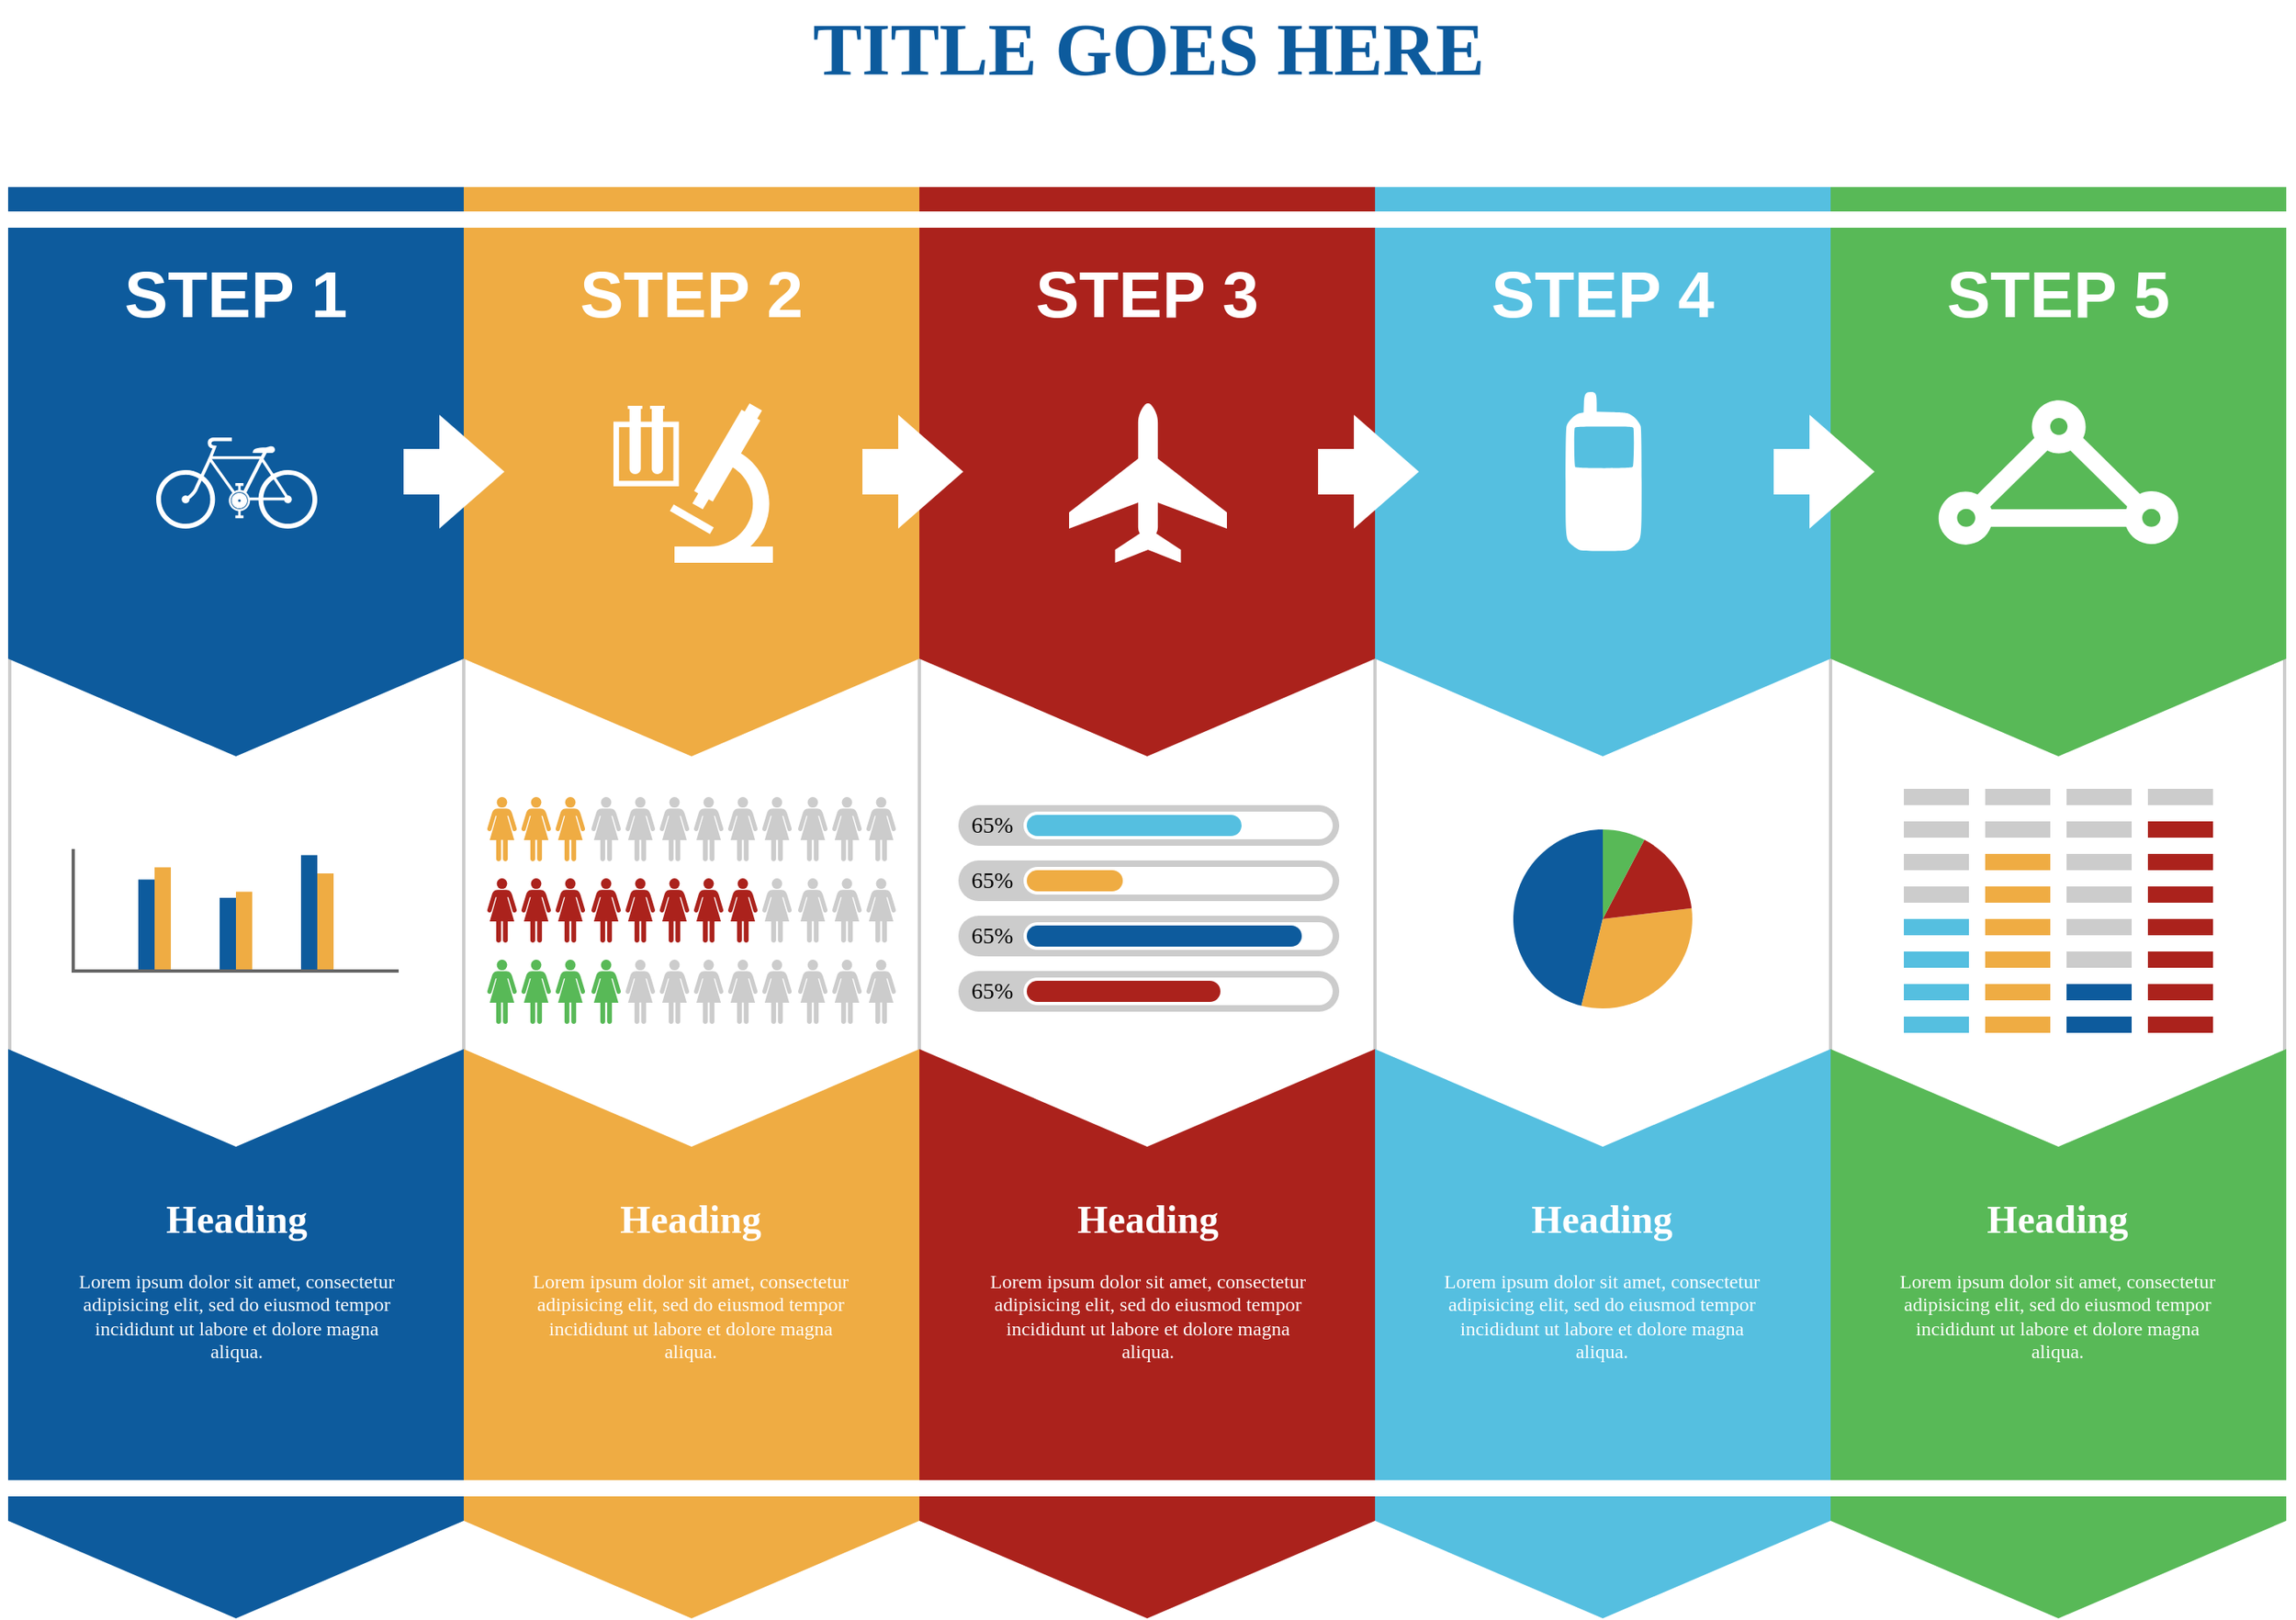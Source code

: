 <mxfile version="22.0.8" type="github">
  <diagram id="1b6ddaa2-a5fa-0841-a249-ffc654eaa1b7" name="Page-1">
    <mxGraphModel dx="899" dy="536" grid="1" gridSize="10" guides="1" tooltips="1" connect="1" arrows="1" fold="1" page="1" pageScale="1.5" pageWidth="826" pageHeight="1169" background="#ffffff" math="0" shadow="0">
      <root>
        <mxCell id="0" style=";html=1;" />
        <mxCell id="1" style=";html=1;" parent="0" />
        <mxCell id="5d17adbdfd248a57-147" value="" style="line;strokeWidth=2;direction=south;html=1;rounded=0;shadow=0;dashed=0;fillColor=none;fontFamily=Lucida Console;fontSize=14;align=left;strokeColor=#CCCCCC;" parent="1" vertex="1">
          <mxGeometry x="1579" y="470" width="10" height="250" as="geometry" />
        </mxCell>
        <mxCell id="5d17adbdfd248a57-146" value="" style="line;strokeWidth=2;direction=south;html=1;rounded=0;shadow=0;dashed=0;fillColor=none;fontFamily=Lucida Console;fontSize=14;align=left;strokeColor=#CCCCCC;" parent="1" vertex="1">
          <mxGeometry x="1300" y="470" width="10" height="250" as="geometry" />
        </mxCell>
        <mxCell id="5d17adbdfd248a57-145" value="" style="line;strokeWidth=2;direction=south;html=1;rounded=0;shadow=0;dashed=0;fillColor=none;fontFamily=Lucida Console;fontSize=14;align=left;strokeColor=#CCCCCC;" parent="1" vertex="1">
          <mxGeometry x="1020" y="470" width="10" height="250" as="geometry" />
        </mxCell>
        <mxCell id="5d17adbdfd248a57-144" value="" style="line;strokeWidth=2;direction=south;html=1;rounded=0;shadow=0;dashed=0;fillColor=none;fontFamily=Lucida Console;fontSize=14;align=left;strokeColor=#CCCCCC;" parent="1" vertex="1">
          <mxGeometry x="740" y="469" width="10" height="250" as="geometry" />
        </mxCell>
        <mxCell id="5d17adbdfd248a57-143" value="" style="line;strokeWidth=2;direction=south;html=1;rounded=0;shadow=0;dashed=0;fillColor=none;fontFamily=Lucida Console;fontSize=14;align=left;strokeColor=#CCCCCC;" parent="1" vertex="1">
          <mxGeometry x="460" y="470" width="10" height="250" as="geometry" />
        </mxCell>
        <mxCell id="5d17adbdfd248a57-142" value="" style="line;strokeWidth=2;direction=south;html=1;rounded=0;shadow=0;dashed=0;fillColor=none;fontFamily=Lucida Console;fontSize=14;align=left;strokeColor=#CCCCCC;" parent="1" vertex="1">
          <mxGeometry x="181" y="470" width="10" height="250" as="geometry" />
        </mxCell>
        <mxCell id="5d17adbdfd248a57-5" value="" style="html=1;shadow=0;dashed=0;align=center;verticalAlign=middle;shape=mxgraph.arrows2.arrow;dy=0;dx=60;notch=0;rounded=1;strokeWidth=1;fillColor=#EFAC43;fontSize=30;rotation=90;strokeColor=none;" parent="1" vertex="1">
          <mxGeometry x="430" y="220" width="350" height="280" as="geometry" />
        </mxCell>
        <mxCell id="5d17adbdfd248a57-6" value="" style="html=1;shadow=0;dashed=0;align=center;verticalAlign=middle;shape=mxgraph.arrows2.arrow;dy=0;dx=60;notch=0;rounded=1;strokeWidth=1;fillColor=#0D5B9D;fontSize=30;rotation=90;strokeColor=none;" parent="1" vertex="1">
          <mxGeometry x="150" y="220" width="350" height="280" as="geometry" />
        </mxCell>
        <mxCell id="5d17adbdfd248a57-7" value="" style="html=1;shadow=0;dashed=0;align=center;verticalAlign=middle;shape=mxgraph.arrows2.arrow;dy=0;dx=60;notch=0;rounded=1;strokeWidth=1;fillColor=#AB221C;fontSize=30;rotation=90;strokeColor=none;" parent="1" vertex="1">
          <mxGeometry x="710" y="220" width="350" height="280" as="geometry" />
        </mxCell>
        <mxCell id="5d17adbdfd248a57-8" value="" style="html=1;shadow=0;dashed=0;align=center;verticalAlign=middle;shape=mxgraph.arrows2.arrow;dy=0;dx=60;notch=0;rounded=1;strokeWidth=1;fillColor=#55BFE0;fontSize=30;rotation=90;strokeColor=none;" parent="1" vertex="1">
          <mxGeometry x="990" y="220" width="350" height="280" as="geometry" />
        </mxCell>
        <mxCell id="5d17adbdfd248a57-9" value="" style="html=1;shadow=0;dashed=0;align=center;verticalAlign=middle;shape=mxgraph.arrows2.arrow;dy=0;dx=60;notch=0;rounded=1;strokeWidth=1;fillColor=#58B957;fontSize=30;rotation=90;strokeColor=none;" parent="1" vertex="1">
          <mxGeometry x="1270" y="220" width="350" height="280" as="geometry" />
        </mxCell>
        <mxCell id="5d17adbdfd248a57-15" value="" style="html=1;shadow=0;dashed=0;align=center;verticalAlign=middle;shape=mxgraph.arrows2.arrow;dy=0;dx=60;notch=60;rounded=1;strokeWidth=1;fillColor=#0D5B9D;fontSize=30;rotation=90;strokeColor=none;" parent="1" vertex="1">
          <mxGeometry x="150" y="750" width="350" height="280" as="geometry" />
        </mxCell>
        <mxCell id="5d17adbdfd248a57-16" value="" style="html=1;shadow=0;dashed=0;align=center;verticalAlign=middle;shape=mxgraph.arrows2.arrow;dy=0;dx=60;notch=60;rounded=1;strokeWidth=1;fillColor=#EFAC43;fontSize=30;rotation=90;strokeColor=none;" parent="1" vertex="1">
          <mxGeometry x="430" y="750" width="350" height="280" as="geometry" />
        </mxCell>
        <mxCell id="5d17adbdfd248a57-17" value="" style="html=1;shadow=0;dashed=0;align=center;verticalAlign=middle;shape=mxgraph.arrows2.arrow;dy=0;dx=60;notch=60;rounded=1;strokeWidth=1;fillColor=#AB221C;fontSize=30;rotation=90;strokeColor=none;" parent="1" vertex="1">
          <mxGeometry x="710" y="750" width="350" height="280" as="geometry" />
        </mxCell>
        <mxCell id="5d17adbdfd248a57-18" value="" style="html=1;shadow=0;dashed=0;align=center;verticalAlign=middle;shape=mxgraph.arrows2.arrow;dy=0;dx=60;notch=60;rounded=1;strokeWidth=1;fillColor=#55BFE0;fontSize=30;rotation=90;strokeColor=none;" parent="1" vertex="1">
          <mxGeometry x="990" y="750" width="350" height="280" as="geometry" />
        </mxCell>
        <mxCell id="5d17adbdfd248a57-19" value="" style="html=1;shadow=0;dashed=0;align=center;verticalAlign=middle;shape=mxgraph.arrows2.arrow;dy=0;dx=60;notch=60;rounded=1;strokeWidth=1;fillColor=#58B957;fontSize=30;rotation=90;strokeColor=none;" parent="1" vertex="1">
          <mxGeometry x="1270" y="750" width="350" height="280" as="geometry" />
        </mxCell>
        <mxCell id="5d17adbdfd248a57-20" value="TITLE GOES HERE" style="text;html=1;strokeColor=none;fillColor=none;align=center;verticalAlign=middle;whiteSpace=wrap;rounded=0;shadow=0;dashed=0;fontSize=45;fontFamily=Tahoma;fontColor=#0D5B9D;fontStyle=1;strokeWidth=9;" parent="1" vertex="1">
          <mxGeometry x="186" y="70" width="1400" height="60" as="geometry" />
        </mxCell>
        <mxCell id="5d17adbdfd248a57-21" value="" style="verticalLabelPosition=bottom;shadow=0;dashed=0;align=center;html=1;verticalAlign=top;strokeWidth=1;shape=mxgraph.mockup.graphics.columnChart;fillColor=none;strokeColor=none;strokeColor2=none;strokeColor3=#666666;fillColor2=#0D5B9D;fillColor3=#EFAC43;rounded=0;fontFamily=Lucida Console;fontSize=30;" parent="1" vertex="1">
          <mxGeometry x="225" y="592" width="200" height="75" as="geometry" />
        </mxCell>
        <mxCell id="5d17adbdfd248a57-22" value="" style="verticalLabelPosition=bottom;shadow=0;dashed=0;align=center;html=1;verticalAlign=top;strokeWidth=1;shape=mxgraph.mockup.graphics.pieChart;strokeColor=none;parts=30,20,10,5;partColors=#0D5B9D,#EFAC43,#AB221C,#58B957,#AB221C;strokeWidth=2;rounded=0;fontFamily=Lucida Console;fontSize=30;" parent="1" vertex="1">
          <mxGeometry x="1110" y="580" width="110" height="110" as="geometry" />
        </mxCell>
        <mxCell id="5d17adbdfd248a57-23" value="" style="shape=mxgraph.signs.people.woman_1;html=1;fillColor=#EFAC43;strokeColor=none;verticalLabelPosition=bottom;verticalAlign=top;align=center;rounded=0;shadow=0;dashed=0;fontFamily=Lucida Console;fontSize=30;" parent="1" vertex="1">
          <mxGeometry x="479" y="560" width="19" height="40" as="geometry" />
        </mxCell>
        <mxCell id="5d17adbdfd248a57-25" value="" style="shape=mxgraph.signs.people.woman_1;html=1;fillColor=#EFAC43;strokeColor=none;verticalLabelPosition=bottom;verticalAlign=top;align=center;rounded=0;shadow=0;dashed=0;fontFamily=Lucida Console;fontSize=30;" parent="1" vertex="1">
          <mxGeometry x="500" y="560" width="19" height="40" as="geometry" />
        </mxCell>
        <mxCell id="5d17adbdfd248a57-26" value="" style="shape=mxgraph.signs.people.woman_1;html=1;fillColor=#EFAC43;strokeColor=none;verticalLabelPosition=bottom;verticalAlign=top;align=center;rounded=0;shadow=0;dashed=0;fontFamily=Lucida Console;fontSize=30;" parent="1" vertex="1">
          <mxGeometry x="521" y="560" width="19" height="40" as="geometry" />
        </mxCell>
        <mxCell id="5d17adbdfd248a57-27" value="" style="shape=mxgraph.signs.people.woman_1;html=1;fillColor=#CCCCCC;strokeColor=none;verticalLabelPosition=bottom;verticalAlign=top;align=center;rounded=0;shadow=0;dashed=0;fontFamily=Lucida Console;fontSize=30;" parent="1" vertex="1">
          <mxGeometry x="543" y="560" width="19" height="40" as="geometry" />
        </mxCell>
        <mxCell id="5d17adbdfd248a57-28" value="" style="shape=mxgraph.signs.people.woman_1;html=1;fillColor=#CCCCCC;strokeColor=none;verticalLabelPosition=bottom;verticalAlign=top;align=center;rounded=0;shadow=0;dashed=0;fontFamily=Lucida Console;fontSize=30;" parent="1" vertex="1">
          <mxGeometry x="564" y="560" width="19" height="40" as="geometry" />
        </mxCell>
        <mxCell id="5d17adbdfd248a57-29" value="" style="shape=mxgraph.signs.people.woman_1;html=1;fillColor=#CCCCCC;strokeColor=none;verticalLabelPosition=bottom;verticalAlign=top;align=center;rounded=0;shadow=0;dashed=0;fontFamily=Lucida Console;fontSize=30;" parent="1" vertex="1">
          <mxGeometry x="585" y="560" width="19" height="40" as="geometry" />
        </mxCell>
        <mxCell id="5d17adbdfd248a57-30" value="" style="shape=mxgraph.signs.people.woman_1;html=1;fillColor=#CCCCCC;strokeColor=none;verticalLabelPosition=bottom;verticalAlign=top;align=center;rounded=0;shadow=0;dashed=0;fontFamily=Lucida Console;fontSize=30;" parent="1" vertex="1">
          <mxGeometry x="606" y="560" width="19" height="40" as="geometry" />
        </mxCell>
        <mxCell id="5d17adbdfd248a57-31" value="" style="shape=mxgraph.signs.people.woman_1;html=1;fillColor=#CCCCCC;strokeColor=none;verticalLabelPosition=bottom;verticalAlign=top;align=center;rounded=0;shadow=0;dashed=0;fontFamily=Lucida Console;fontSize=30;" parent="1" vertex="1">
          <mxGeometry x="627" y="560" width="19" height="40" as="geometry" />
        </mxCell>
        <mxCell id="5d17adbdfd248a57-32" value="" style="shape=mxgraph.signs.people.woman_1;html=1;fillColor=#CCCCCC;strokeColor=none;verticalLabelPosition=bottom;verticalAlign=top;align=center;rounded=0;shadow=0;dashed=0;fontFamily=Lucida Console;fontSize=30;" parent="1" vertex="1">
          <mxGeometry x="648" y="560" width="19" height="40" as="geometry" />
        </mxCell>
        <mxCell id="5d17adbdfd248a57-33" value="" style="shape=mxgraph.signs.people.woman_1;html=1;fillColor=#CCCCCC;strokeColor=none;verticalLabelPosition=bottom;verticalAlign=top;align=center;rounded=0;shadow=0;dashed=0;fontFamily=Lucida Console;fontSize=30;" parent="1" vertex="1">
          <mxGeometry x="670" y="560" width="19" height="40" as="geometry" />
        </mxCell>
        <mxCell id="5d17adbdfd248a57-34" value="" style="shape=mxgraph.signs.people.woman_1;html=1;fillColor=#CCCCCC;strokeColor=none;verticalLabelPosition=bottom;verticalAlign=top;align=center;rounded=0;shadow=0;dashed=0;fontFamily=Lucida Console;fontSize=30;" parent="1" vertex="1">
          <mxGeometry x="691" y="560" width="19" height="40" as="geometry" />
        </mxCell>
        <mxCell id="5d17adbdfd248a57-35" value="" style="shape=mxgraph.signs.people.woman_1;html=1;fillColor=#CCCCCC;strokeColor=none;verticalLabelPosition=bottom;verticalAlign=top;align=center;rounded=0;shadow=0;dashed=0;fontFamily=Lucida Console;fontSize=30;" parent="1" vertex="1">
          <mxGeometry x="712" y="560" width="19" height="40" as="geometry" />
        </mxCell>
        <mxCell id="5d17adbdfd248a57-36" value="" style="shape=mxgraph.signs.people.woman_1;html=1;fillColor=#AB221C;strokeColor=none;verticalLabelPosition=bottom;verticalAlign=top;align=center;rounded=0;shadow=0;dashed=0;fontFamily=Lucida Console;fontSize=30;" parent="1" vertex="1">
          <mxGeometry x="479" y="610" width="19" height="40" as="geometry" />
        </mxCell>
        <mxCell id="5d17adbdfd248a57-37" value="" style="shape=mxgraph.signs.people.woman_1;html=1;fillColor=#AB221C;strokeColor=none;verticalLabelPosition=bottom;verticalAlign=top;align=center;rounded=0;shadow=0;dashed=0;fontFamily=Lucida Console;fontSize=30;" parent="1" vertex="1">
          <mxGeometry x="500" y="610" width="19" height="40" as="geometry" />
        </mxCell>
        <mxCell id="5d17adbdfd248a57-38" value="" style="shape=mxgraph.signs.people.woman_1;html=1;fillColor=#AB221C;strokeColor=none;verticalLabelPosition=bottom;verticalAlign=top;align=center;rounded=0;shadow=0;dashed=0;fontFamily=Lucida Console;fontSize=30;" parent="1" vertex="1">
          <mxGeometry x="521" y="610" width="19" height="40" as="geometry" />
        </mxCell>
        <mxCell id="5d17adbdfd248a57-39" value="" style="shape=mxgraph.signs.people.woman_1;html=1;fillColor=#AB221C;strokeColor=none;verticalLabelPosition=bottom;verticalAlign=top;align=center;rounded=0;shadow=0;dashed=0;fontFamily=Lucida Console;fontSize=30;" parent="1" vertex="1">
          <mxGeometry x="543" y="610" width="19" height="40" as="geometry" />
        </mxCell>
        <mxCell id="5d17adbdfd248a57-40" value="" style="shape=mxgraph.signs.people.woman_1;html=1;fillColor=#AB221C;strokeColor=none;verticalLabelPosition=bottom;verticalAlign=top;align=center;rounded=0;shadow=0;dashed=0;fontFamily=Lucida Console;fontSize=30;" parent="1" vertex="1">
          <mxGeometry x="564" y="610" width="19" height="40" as="geometry" />
        </mxCell>
        <mxCell id="5d17adbdfd248a57-41" value="" style="shape=mxgraph.signs.people.woman_1;html=1;fillColor=#AB221C;strokeColor=none;verticalLabelPosition=bottom;verticalAlign=top;align=center;rounded=0;shadow=0;dashed=0;fontFamily=Lucida Console;fontSize=30;" parent="1" vertex="1">
          <mxGeometry x="585" y="610" width="19" height="40" as="geometry" />
        </mxCell>
        <mxCell id="5d17adbdfd248a57-42" value="" style="shape=mxgraph.signs.people.woman_1;html=1;fillColor=#AB221C;strokeColor=none;verticalLabelPosition=bottom;verticalAlign=top;align=center;rounded=0;shadow=0;dashed=0;fontFamily=Lucida Console;fontSize=30;" parent="1" vertex="1">
          <mxGeometry x="606" y="610" width="19" height="40" as="geometry" />
        </mxCell>
        <mxCell id="5d17adbdfd248a57-43" value="" style="shape=mxgraph.signs.people.woman_1;html=1;fillColor=#AB221C;strokeColor=none;verticalLabelPosition=bottom;verticalAlign=top;align=center;rounded=0;shadow=0;dashed=0;fontFamily=Lucida Console;fontSize=30;" parent="1" vertex="1">
          <mxGeometry x="627" y="610" width="19" height="40" as="geometry" />
        </mxCell>
        <mxCell id="5d17adbdfd248a57-44" value="" style="shape=mxgraph.signs.people.woman_1;html=1;fillColor=#CCCCCC;strokeColor=none;verticalLabelPosition=bottom;verticalAlign=top;align=center;rounded=0;shadow=0;dashed=0;fontFamily=Lucida Console;fontSize=30;" parent="1" vertex="1">
          <mxGeometry x="648" y="610" width="19" height="40" as="geometry" />
        </mxCell>
        <mxCell id="5d17adbdfd248a57-45" value="" style="shape=mxgraph.signs.people.woman_1;html=1;fillColor=#CCCCCC;strokeColor=none;verticalLabelPosition=bottom;verticalAlign=top;align=center;rounded=0;shadow=0;dashed=0;fontFamily=Lucida Console;fontSize=30;" parent="1" vertex="1">
          <mxGeometry x="670" y="610" width="19" height="40" as="geometry" />
        </mxCell>
        <mxCell id="5d17adbdfd248a57-46" value="" style="shape=mxgraph.signs.people.woman_1;html=1;fillColor=#CCCCCC;strokeColor=none;verticalLabelPosition=bottom;verticalAlign=top;align=center;rounded=0;shadow=0;dashed=0;fontFamily=Lucida Console;fontSize=30;" parent="1" vertex="1">
          <mxGeometry x="691" y="610" width="19" height="40" as="geometry" />
        </mxCell>
        <mxCell id="5d17adbdfd248a57-47" value="" style="shape=mxgraph.signs.people.woman_1;html=1;fillColor=#CCCCCC;strokeColor=none;verticalLabelPosition=bottom;verticalAlign=top;align=center;rounded=0;shadow=0;dashed=0;fontFamily=Lucida Console;fontSize=30;" parent="1" vertex="1">
          <mxGeometry x="712" y="610" width="19" height="40" as="geometry" />
        </mxCell>
        <mxCell id="5d17adbdfd248a57-48" value="" style="shape=mxgraph.signs.people.woman_1;html=1;fillColor=#58B957;strokeColor=none;verticalLabelPosition=bottom;verticalAlign=top;align=center;rounded=0;shadow=0;dashed=0;fontFamily=Lucida Console;fontSize=30;" parent="1" vertex="1">
          <mxGeometry x="479" y="660" width="19" height="40" as="geometry" />
        </mxCell>
        <mxCell id="5d17adbdfd248a57-49" value="" style="shape=mxgraph.signs.people.woman_1;html=1;fillColor=#58B957;strokeColor=none;verticalLabelPosition=bottom;verticalAlign=top;align=center;rounded=0;shadow=0;dashed=0;fontFamily=Lucida Console;fontSize=30;" parent="1" vertex="1">
          <mxGeometry x="500" y="660" width="19" height="40" as="geometry" />
        </mxCell>
        <mxCell id="5d17adbdfd248a57-50" value="" style="shape=mxgraph.signs.people.woman_1;html=1;fillColor=#58B957;strokeColor=none;verticalLabelPosition=bottom;verticalAlign=top;align=center;rounded=0;shadow=0;dashed=0;fontFamily=Lucida Console;fontSize=30;" parent="1" vertex="1">
          <mxGeometry x="521" y="660" width="19" height="40" as="geometry" />
        </mxCell>
        <mxCell id="5d17adbdfd248a57-51" value="" style="shape=mxgraph.signs.people.woman_1;html=1;fillColor=#58B957;strokeColor=none;verticalLabelPosition=bottom;verticalAlign=top;align=center;rounded=0;shadow=0;dashed=0;fontFamily=Lucida Console;fontSize=30;" parent="1" vertex="1">
          <mxGeometry x="543" y="660" width="19" height="40" as="geometry" />
        </mxCell>
        <mxCell id="5d17adbdfd248a57-52" value="" style="shape=mxgraph.signs.people.woman_1;html=1;fillColor=#CCCCCC;strokeColor=none;verticalLabelPosition=bottom;verticalAlign=top;align=center;rounded=0;shadow=0;dashed=0;fontFamily=Lucida Console;fontSize=30;" parent="1" vertex="1">
          <mxGeometry x="564" y="660" width="19" height="40" as="geometry" />
        </mxCell>
        <mxCell id="5d17adbdfd248a57-53" value="" style="shape=mxgraph.signs.people.woman_1;html=1;fillColor=#CCCCCC;strokeColor=none;verticalLabelPosition=bottom;verticalAlign=top;align=center;rounded=0;shadow=0;dashed=0;fontFamily=Lucida Console;fontSize=30;" parent="1" vertex="1">
          <mxGeometry x="585" y="660" width="19" height="40" as="geometry" />
        </mxCell>
        <mxCell id="5d17adbdfd248a57-54" value="" style="shape=mxgraph.signs.people.woman_1;html=1;fillColor=#CCCCCC;strokeColor=none;verticalLabelPosition=bottom;verticalAlign=top;align=center;rounded=0;shadow=0;dashed=0;fontFamily=Lucida Console;fontSize=30;" parent="1" vertex="1">
          <mxGeometry x="606" y="660" width="19" height="40" as="geometry" />
        </mxCell>
        <mxCell id="5d17adbdfd248a57-55" value="" style="shape=mxgraph.signs.people.woman_1;html=1;fillColor=#CCCCCC;strokeColor=none;verticalLabelPosition=bottom;verticalAlign=top;align=center;rounded=0;shadow=0;dashed=0;fontFamily=Lucida Console;fontSize=30;" parent="1" vertex="1">
          <mxGeometry x="627" y="660" width="19" height="40" as="geometry" />
        </mxCell>
        <mxCell id="5d17adbdfd248a57-56" value="" style="shape=mxgraph.signs.people.woman_1;html=1;fillColor=#CCCCCC;strokeColor=none;verticalLabelPosition=bottom;verticalAlign=top;align=center;rounded=0;shadow=0;dashed=0;fontFamily=Lucida Console;fontSize=30;" parent="1" vertex="1">
          <mxGeometry x="648" y="660" width="19" height="40" as="geometry" />
        </mxCell>
        <mxCell id="5d17adbdfd248a57-57" value="" style="shape=mxgraph.signs.people.woman_1;html=1;fillColor=#CCCCCC;strokeColor=none;verticalLabelPosition=bottom;verticalAlign=top;align=center;rounded=0;shadow=0;dashed=0;fontFamily=Lucida Console;fontSize=30;" parent="1" vertex="1">
          <mxGeometry x="670" y="660" width="19" height="40" as="geometry" />
        </mxCell>
        <mxCell id="5d17adbdfd248a57-58" value="" style="shape=mxgraph.signs.people.woman_1;html=1;fillColor=#CCCCCC;strokeColor=none;verticalLabelPosition=bottom;verticalAlign=top;align=center;rounded=0;shadow=0;dashed=0;fontFamily=Lucida Console;fontSize=30;" parent="1" vertex="1">
          <mxGeometry x="691" y="660" width="19" height="40" as="geometry" />
        </mxCell>
        <mxCell id="5d17adbdfd248a57-59" value="" style="shape=mxgraph.signs.people.woman_1;html=1;fillColor=#CCCCCC;strokeColor=none;verticalLabelPosition=bottom;verticalAlign=top;align=center;rounded=0;shadow=0;dashed=0;fontFamily=Lucida Console;fontSize=30;" parent="1" vertex="1">
          <mxGeometry x="712" y="660" width="19" height="40" as="geometry" />
        </mxCell>
        <mxCell id="5d17adbdfd248a57-60" value="" style="shape=mxgraph.signs.transportation.bicycle_2;html=1;fillColor=#FFFFFF;strokeColor=none;verticalLabelPosition=bottom;verticalAlign=top;align=center;rounded=0;shadow=0;dashed=0;fontFamily=Lucida Console;fontSize=30;" parent="1" vertex="1">
          <mxGeometry x="276" y="339" width="99" height="56" as="geometry" />
        </mxCell>
        <mxCell id="5d17adbdfd248a57-61" value="" style="shape=mxgraph.signs.transportation.airplane_3;html=1;fillColor=#FFFFFF;strokeColor=none;verticalLabelPosition=bottom;verticalAlign=top;align=center;rounded=0;shadow=0;dashed=0;fontFamily=Lucida Console;fontSize=30;" parent="1" vertex="1">
          <mxGeometry x="837" y="318" width="97" height="98" as="geometry" />
        </mxCell>
        <mxCell id="5d17adbdfd248a57-62" value="" style="shape=mxgraph.signs.tech.cell_phone;html=1;fillColor=#FFFFFF;strokeColor=none;verticalLabelPosition=bottom;verticalAlign=top;align=center;rounded=0;shadow=0;dashed=0;fontFamily=Lucida Console;fontSize=30;" parent="1" vertex="1">
          <mxGeometry x="1142" y="311" width="47" height="98" as="geometry" />
        </mxCell>
        <mxCell id="5d17adbdfd248a57-63" value="" style="shape=mxgraph.signs.science.laboratory;html=1;fillColor=#FFFFFF;strokeColor=none;verticalLabelPosition=bottom;verticalAlign=top;align=center;rounded=0;shadow=0;dashed=0;fontFamily=Lucida Console;fontSize=30;" parent="1" vertex="1">
          <mxGeometry x="557" y="318" width="98" height="98" as="geometry" />
        </mxCell>
        <mxCell id="5d17adbdfd248a57-84" value="" style="html=1;shadow=0;dashed=0;align=center;verticalAlign=middle;shape=mxgraph.arrows2.arrow;dy=0.6;dx=40;notch=0;rounded=0;strokeWidth=1;fontFamily=Lucida Console;fontSize=30;strokeColor=none;" parent="1" vertex="1">
          <mxGeometry x="428" y="325" width="62" height="70" as="geometry" />
        </mxCell>
        <mxCell id="5d17adbdfd248a57-86" value="" style="html=1;shadow=0;dashed=0;align=center;verticalAlign=middle;shape=mxgraph.arrows2.arrow;dy=0.6;dx=40;notch=0;rounded=0;strokeWidth=1;fontFamily=Lucida Console;fontSize=30;strokeColor=none;" parent="1" vertex="1">
          <mxGeometry x="710" y="325" width="62" height="70" as="geometry" />
        </mxCell>
        <mxCell id="5d17adbdfd248a57-87" value="" style="html=1;shadow=0;dashed=0;align=center;verticalAlign=middle;shape=mxgraph.arrows2.arrow;dy=0.6;dx=40;notch=0;rounded=0;strokeWidth=1;fontFamily=Lucida Console;fontSize=30;strokeColor=none;" parent="1" vertex="1">
          <mxGeometry x="990" y="325" width="62" height="70" as="geometry" />
        </mxCell>
        <mxCell id="5d17adbdfd248a57-88" value="" style="html=1;shadow=0;dashed=0;align=center;verticalAlign=middle;shape=mxgraph.arrows2.arrow;dy=0.6;dx=40;notch=0;rounded=0;strokeWidth=1;fontFamily=Lucida Console;fontSize=30;strokeColor=none;" parent="1" vertex="1">
          <mxGeometry x="1270" y="325" width="62" height="70" as="geometry" />
        </mxCell>
        <mxCell id="5d17adbdfd248a57-89" value="65%" style="whiteSpace=wrap;html=1;rounded=1;shadow=0;dashed=0;strokeWidth=1;fontFamily=Lucida Console;fontSize=14;align=left;spacingLeft=6;arcSize=50;fillColor=#CCCCCC;strokeColor=none;" parent="1" vertex="1">
          <mxGeometry x="769.0" y="565" width="234" height="25" as="geometry" />
        </mxCell>
        <mxCell id="5d17adbdfd248a57-90" value="" style="whiteSpace=wrap;html=1;rounded=1;shadow=0;dashed=0;strokeWidth=1;fontFamily=Lucida Console;fontSize=30;arcSize=50;strokeColor=none;" parent="1" vertex="1">
          <mxGeometry x="809.0" y="569" width="190" height="17" as="geometry" />
        </mxCell>
        <mxCell id="5d17adbdfd248a57-91" value="" style="whiteSpace=wrap;html=1;rounded=1;shadow=0;dashed=0;strokeWidth=1;fontFamily=Lucida Console;fontSize=30;arcSize=50;fillColor=#55BFE0;strokeColor=none;" parent="1" vertex="1">
          <mxGeometry x="811.0" y="571" width="132" height="13" as="geometry" />
        </mxCell>
        <mxCell id="5d17adbdfd248a57-94" value="65%" style="whiteSpace=wrap;html=1;rounded=1;shadow=0;dashed=0;strokeWidth=1;fontFamily=Lucida Console;fontSize=14;align=left;spacingLeft=6;arcSize=50;fillColor=#CCCCCC;strokeColor=none;" parent="1" vertex="1">
          <mxGeometry x="769.0" y="599" width="234" height="25" as="geometry" />
        </mxCell>
        <mxCell id="5d17adbdfd248a57-95" value="" style="whiteSpace=wrap;html=1;rounded=1;shadow=0;dashed=0;strokeWidth=1;fontFamily=Lucida Console;fontSize=30;arcSize=50;strokeColor=none;" parent="1" vertex="1">
          <mxGeometry x="809.0" y="603" width="190" height="17" as="geometry" />
        </mxCell>
        <mxCell id="5d17adbdfd248a57-96" value="" style="whiteSpace=wrap;html=1;rounded=1;shadow=0;dashed=0;strokeWidth=1;fontFamily=Lucida Console;fontSize=30;arcSize=50;fillColor=#EFAC43;strokeColor=none;" parent="1" vertex="1">
          <mxGeometry x="811" y="605" width="59" height="13" as="geometry" />
        </mxCell>
        <mxCell id="5d17adbdfd248a57-98" value="65%" style="whiteSpace=wrap;html=1;rounded=1;shadow=0;dashed=0;strokeWidth=1;fontFamily=Lucida Console;fontSize=14;align=left;spacingLeft=6;arcSize=50;fillColor=#CCCCCC;strokeColor=none;" parent="1" vertex="1">
          <mxGeometry x="769" y="633" width="234" height="25" as="geometry" />
        </mxCell>
        <mxCell id="5d17adbdfd248a57-99" value="" style="whiteSpace=wrap;html=1;rounded=1;shadow=0;dashed=0;strokeWidth=1;fontFamily=Lucida Console;fontSize=30;arcSize=50;strokeColor=none;" parent="1" vertex="1">
          <mxGeometry x="809" y="637" width="190" height="17" as="geometry" />
        </mxCell>
        <mxCell id="5d17adbdfd248a57-100" value="" style="whiteSpace=wrap;html=1;rounded=1;shadow=0;dashed=0;strokeWidth=1;fontFamily=Lucida Console;fontSize=30;arcSize=50;fillColor=#0D5B9D;strokeColor=none;" parent="1" vertex="1">
          <mxGeometry x="811" y="639" width="169" height="13" as="geometry" />
        </mxCell>
        <mxCell id="5d17adbdfd248a57-102" value="65%" style="whiteSpace=wrap;html=1;rounded=1;shadow=0;dashed=0;strokeWidth=1;fontFamily=Lucida Console;fontSize=14;align=left;spacingLeft=6;arcSize=50;fillColor=#CCCCCC;strokeColor=none;" parent="1" vertex="1">
          <mxGeometry x="769" y="667" width="234" height="25" as="geometry" />
        </mxCell>
        <mxCell id="5d17adbdfd248a57-103" value="" style="whiteSpace=wrap;html=1;rounded=1;shadow=0;dashed=0;strokeWidth=1;fontFamily=Lucida Console;fontSize=30;arcSize=50;strokeColor=none;" parent="1" vertex="1">
          <mxGeometry x="809" y="671" width="190" height="17" as="geometry" />
        </mxCell>
        <mxCell id="5d17adbdfd248a57-104" value="" style="whiteSpace=wrap;html=1;rounded=1;shadow=0;dashed=0;strokeWidth=1;fontFamily=Lucida Console;fontSize=30;arcSize=50;fillColor=#AB221C;strokeColor=none;" parent="1" vertex="1">
          <mxGeometry x="811" y="673" width="119" height="13" as="geometry" />
        </mxCell>
        <mxCell id="5d17adbdfd248a57-105" value="" style="whiteSpace=wrap;html=1;rounded=0;shadow=0;dashed=0;strokeWidth=1;fontFamily=Lucida Console;fontSize=14;align=left;fillColor=#55BFE0;strokeColor=none;" parent="1" vertex="1">
          <mxGeometry x="1350" y="695" width="40" height="10" as="geometry" />
        </mxCell>
        <mxCell id="5d17adbdfd248a57-106" value="" style="whiteSpace=wrap;html=1;rounded=0;shadow=0;dashed=0;strokeWidth=1;fontFamily=Lucida Console;fontSize=14;align=left;fillColor=#55BFE0;strokeColor=none;" parent="1" vertex="1">
          <mxGeometry x="1350" y="675" width="40" height="10" as="geometry" />
        </mxCell>
        <mxCell id="5d17adbdfd248a57-107" value="" style="whiteSpace=wrap;html=1;rounded=0;shadow=0;dashed=0;strokeWidth=1;fontFamily=Lucida Console;fontSize=14;align=left;fillColor=#55BFE0;strokeColor=none;" parent="1" vertex="1">
          <mxGeometry x="1350" y="655" width="40" height="10" as="geometry" />
        </mxCell>
        <mxCell id="5d17adbdfd248a57-108" value="" style="whiteSpace=wrap;html=1;rounded=0;shadow=0;dashed=0;strokeWidth=1;fontFamily=Lucida Console;fontSize=14;align=left;fillColor=#55BFE0;strokeColor=none;" parent="1" vertex="1">
          <mxGeometry x="1350" y="635" width="40" height="10" as="geometry" />
        </mxCell>
        <mxCell id="5d17adbdfd248a57-109" value="" style="whiteSpace=wrap;html=1;rounded=0;shadow=0;dashed=0;strokeWidth=1;fontFamily=Lucida Console;fontSize=14;align=left;fillColor=#CCCCCC;strokeColor=none;" parent="1" vertex="1">
          <mxGeometry x="1350" y="615" width="40" height="10" as="geometry" />
        </mxCell>
        <mxCell id="5d17adbdfd248a57-110" value="" style="whiteSpace=wrap;html=1;rounded=0;shadow=0;dashed=0;strokeWidth=1;fontFamily=Lucida Console;fontSize=14;align=left;fillColor=#CCCCCC;strokeColor=none;" parent="1" vertex="1">
          <mxGeometry x="1350" y="595" width="40" height="10" as="geometry" />
        </mxCell>
        <mxCell id="5d17adbdfd248a57-111" value="" style="whiteSpace=wrap;html=1;rounded=0;shadow=0;dashed=0;strokeWidth=1;fontFamily=Lucida Console;fontSize=14;align=left;fillColor=#CCCCCC;strokeColor=none;" parent="1" vertex="1">
          <mxGeometry x="1350" y="575" width="40" height="10" as="geometry" />
        </mxCell>
        <mxCell id="5d17adbdfd248a57-112" value="" style="whiteSpace=wrap;html=1;rounded=0;shadow=0;dashed=0;strokeWidth=1;fontFamily=Lucida Console;fontSize=14;align=left;fillColor=#CCCCCC;strokeColor=none;" parent="1" vertex="1">
          <mxGeometry x="1350" y="555" width="40" height="10" as="geometry" />
        </mxCell>
        <mxCell id="5d17adbdfd248a57-117" value="" style="whiteSpace=wrap;html=1;rounded=0;shadow=0;dashed=0;strokeWidth=1;fontFamily=Lucida Console;fontSize=14;align=left;fillColor=#EFAC43;strokeColor=none;" parent="1" vertex="1">
          <mxGeometry x="1400" y="695" width="40" height="10" as="geometry" />
        </mxCell>
        <mxCell id="5d17adbdfd248a57-118" value="" style="whiteSpace=wrap;html=1;rounded=0;shadow=0;dashed=0;strokeWidth=1;fontFamily=Lucida Console;fontSize=14;align=left;fillColor=#EFAC43;strokeColor=none;" parent="1" vertex="1">
          <mxGeometry x="1400" y="675" width="40" height="10" as="geometry" />
        </mxCell>
        <mxCell id="5d17adbdfd248a57-119" value="" style="whiteSpace=wrap;html=1;rounded=0;shadow=0;dashed=0;strokeWidth=1;fontFamily=Lucida Console;fontSize=14;align=left;fillColor=#EFAC43;strokeColor=none;" parent="1" vertex="1">
          <mxGeometry x="1400" y="655" width="40" height="10" as="geometry" />
        </mxCell>
        <mxCell id="5d17adbdfd248a57-120" value="" style="whiteSpace=wrap;html=1;rounded=0;shadow=0;dashed=0;strokeWidth=1;fontFamily=Lucida Console;fontSize=14;align=left;fillColor=#EFAC43;strokeColor=none;" parent="1" vertex="1">
          <mxGeometry x="1400" y="635" width="40" height="10" as="geometry" />
        </mxCell>
        <mxCell id="5d17adbdfd248a57-121" value="" style="whiteSpace=wrap;html=1;rounded=0;shadow=0;dashed=0;strokeWidth=1;fontFamily=Lucida Console;fontSize=14;align=left;fillColor=#EFAC43;strokeColor=none;" parent="1" vertex="1">
          <mxGeometry x="1400" y="615" width="40" height="10" as="geometry" />
        </mxCell>
        <mxCell id="5d17adbdfd248a57-122" value="" style="whiteSpace=wrap;html=1;rounded=0;shadow=0;dashed=0;strokeWidth=1;fontFamily=Lucida Console;fontSize=14;align=left;fillColor=#EFAC43;strokeColor=none;" parent="1" vertex="1">
          <mxGeometry x="1400" y="595" width="40" height="10" as="geometry" />
        </mxCell>
        <mxCell id="5d17adbdfd248a57-123" value="" style="whiteSpace=wrap;html=1;rounded=0;shadow=0;dashed=0;strokeWidth=1;fontFamily=Lucida Console;fontSize=14;align=left;fillColor=#CCCCCC;strokeColor=none;" parent="1" vertex="1">
          <mxGeometry x="1400" y="575" width="40" height="10" as="geometry" />
        </mxCell>
        <mxCell id="5d17adbdfd248a57-124" value="" style="whiteSpace=wrap;html=1;rounded=0;shadow=0;dashed=0;strokeWidth=1;fontFamily=Lucida Console;fontSize=14;align=left;fillColor=#CCCCCC;strokeColor=none;" parent="1" vertex="1">
          <mxGeometry x="1400" y="555" width="40" height="10" as="geometry" />
        </mxCell>
        <mxCell id="5d17adbdfd248a57-125" value="" style="whiteSpace=wrap;html=1;rounded=0;shadow=0;dashed=0;strokeWidth=1;fontFamily=Lucida Console;fontSize=14;align=left;fillColor=#0D5B9D;strokeColor=none;" parent="1" vertex="1">
          <mxGeometry x="1450" y="695" width="40" height="10" as="geometry" />
        </mxCell>
        <mxCell id="5d17adbdfd248a57-126" value="" style="whiteSpace=wrap;html=1;rounded=0;shadow=0;dashed=0;strokeWidth=1;fontFamily=Lucida Console;fontSize=14;align=left;fillColor=#0D5B9D;strokeColor=none;" parent="1" vertex="1">
          <mxGeometry x="1450" y="675" width="40" height="10" as="geometry" />
        </mxCell>
        <mxCell id="5d17adbdfd248a57-127" value="" style="whiteSpace=wrap;html=1;rounded=0;shadow=0;dashed=0;strokeWidth=1;fontFamily=Lucida Console;fontSize=14;align=left;fillColor=#CCCCCC;strokeColor=none;" parent="1" vertex="1">
          <mxGeometry x="1450" y="655" width="40" height="10" as="geometry" />
        </mxCell>
        <mxCell id="5d17adbdfd248a57-128" value="" style="whiteSpace=wrap;html=1;rounded=0;shadow=0;dashed=0;strokeWidth=1;fontFamily=Lucida Console;fontSize=14;align=left;fillColor=#CCCCCC;strokeColor=none;" parent="1" vertex="1">
          <mxGeometry x="1450" y="635" width="40" height="10" as="geometry" />
        </mxCell>
        <mxCell id="5d17adbdfd248a57-129" value="" style="whiteSpace=wrap;html=1;rounded=0;shadow=0;dashed=0;strokeWidth=1;fontFamily=Lucida Console;fontSize=14;align=left;fillColor=#CCCCCC;strokeColor=none;" parent="1" vertex="1">
          <mxGeometry x="1450" y="615" width="40" height="10" as="geometry" />
        </mxCell>
        <mxCell id="5d17adbdfd248a57-130" value="" style="whiteSpace=wrap;html=1;rounded=0;shadow=0;dashed=0;strokeWidth=1;fontFamily=Lucida Console;fontSize=14;align=left;fillColor=#CCCCCC;strokeColor=none;" parent="1" vertex="1">
          <mxGeometry x="1450" y="595" width="40" height="10" as="geometry" />
        </mxCell>
        <mxCell id="5d17adbdfd248a57-131" value="" style="whiteSpace=wrap;html=1;rounded=0;shadow=0;dashed=0;strokeWidth=1;fontFamily=Lucida Console;fontSize=14;align=left;fillColor=#CCCCCC;strokeColor=none;" parent="1" vertex="1">
          <mxGeometry x="1450" y="575" width="40" height="10" as="geometry" />
        </mxCell>
        <mxCell id="5d17adbdfd248a57-132" value="" style="whiteSpace=wrap;html=1;rounded=0;shadow=0;dashed=0;strokeWidth=1;fontFamily=Lucida Console;fontSize=14;align=left;fillColor=#CCCCCC;strokeColor=none;" parent="1" vertex="1">
          <mxGeometry x="1450" y="555" width="40" height="10" as="geometry" />
        </mxCell>
        <mxCell id="5d17adbdfd248a57-133" value="" style="whiteSpace=wrap;html=1;rounded=0;shadow=0;dashed=0;strokeWidth=1;fontFamily=Lucida Console;fontSize=14;align=left;fillColor=#AB221C;strokeColor=none;" parent="1" vertex="1">
          <mxGeometry x="1500" y="695" width="40" height="10" as="geometry" />
        </mxCell>
        <mxCell id="5d17adbdfd248a57-134" value="" style="whiteSpace=wrap;html=1;rounded=0;shadow=0;dashed=0;strokeWidth=1;fontFamily=Lucida Console;fontSize=14;align=left;fillColor=#AB221C;strokeColor=none;" parent="1" vertex="1">
          <mxGeometry x="1500" y="675" width="40" height="10" as="geometry" />
        </mxCell>
        <mxCell id="5d17adbdfd248a57-135" value="" style="whiteSpace=wrap;html=1;rounded=0;shadow=0;dashed=0;strokeWidth=1;fontFamily=Lucida Console;fontSize=14;align=left;fillColor=#AB221C;strokeColor=none;" parent="1" vertex="1">
          <mxGeometry x="1500" y="655" width="40" height="10" as="geometry" />
        </mxCell>
        <mxCell id="5d17adbdfd248a57-136" value="" style="whiteSpace=wrap;html=1;rounded=0;shadow=0;dashed=0;strokeWidth=1;fontFamily=Lucida Console;fontSize=14;align=left;fillColor=#AB221C;strokeColor=none;" parent="1" vertex="1">
          <mxGeometry x="1500" y="635" width="40" height="10" as="geometry" />
        </mxCell>
        <mxCell id="5d17adbdfd248a57-137" value="" style="whiteSpace=wrap;html=1;rounded=0;shadow=0;dashed=0;strokeWidth=1;fontFamily=Lucida Console;fontSize=14;align=left;fillColor=#AB221C;strokeColor=none;" parent="1" vertex="1">
          <mxGeometry x="1500" y="615" width="40" height="10" as="geometry" />
        </mxCell>
        <mxCell id="5d17adbdfd248a57-138" value="" style="whiteSpace=wrap;html=1;rounded=0;shadow=0;dashed=0;strokeWidth=1;fontFamily=Lucida Console;fontSize=14;align=left;fillColor=#AB221C;strokeColor=none;" parent="1" vertex="1">
          <mxGeometry x="1500" y="595" width="40" height="10" as="geometry" />
        </mxCell>
        <mxCell id="5d17adbdfd248a57-139" value="" style="whiteSpace=wrap;html=1;rounded=0;shadow=0;dashed=0;strokeWidth=1;fontFamily=Lucida Console;fontSize=14;align=left;fillColor=#AB221C;strokeColor=none;" parent="1" vertex="1">
          <mxGeometry x="1500" y="575" width="40" height="10" as="geometry" />
        </mxCell>
        <mxCell id="5d17adbdfd248a57-140" value="" style="whiteSpace=wrap;html=1;rounded=0;shadow=0;dashed=0;strokeWidth=1;fontFamily=Lucida Console;fontSize=14;align=left;fillColor=#CCCCCC;strokeColor=none;" parent="1" vertex="1">
          <mxGeometry x="1500" y="555" width="40" height="10" as="geometry" />
        </mxCell>
        <mxCell id="5d17adbdfd248a57-141" value="" style="verticalLabelPosition=bottom;html=1;verticalAlign=top;strokeColor=none;fillColor=#FFFFFF;shape=mxgraph.azure.express_route;rounded=0;shadow=0;dashed=0;fontFamily=Lucida Console;fontSize=14;align=left;" parent="1" vertex="1">
          <mxGeometry x="1370" y="315" width="150" height="90" as="geometry" />
        </mxCell>
        <mxCell id="5d17adbdfd248a57-148" value="" style="whiteSpace=wrap;html=1;rounded=0;shadow=0;dashed=0;strokeColor=none;strokeWidth=1;fillColor=#FFFFFF;fontFamily=Lucida Console;fontSize=14;align=left;" parent="1" vertex="1">
          <mxGeometry x="185" y="200" width="1400" height="10" as="geometry" />
        </mxCell>
        <mxCell id="5d17adbdfd248a57-149" value="" style="whiteSpace=wrap;html=1;rounded=0;shadow=0;dashed=0;strokeColor=none;strokeWidth=1;fillColor=#FFFFFF;fontFamily=Lucida Console;fontSize=14;align=left;" parent="1" vertex="1">
          <mxGeometry x="185" y="980" width="1400" height="10" as="geometry" />
        </mxCell>
        <mxCell id="5d17adbdfd248a57-150" value="STEP 1" style="text;html=1;strokeColor=none;fillColor=none;align=center;verticalAlign=middle;whiteSpace=wrap;rounded=0;shadow=0;dashed=0;fontSize=40;fontFamily=Helvetica;fontColor=#FFFFFF;fontStyle=1" parent="1" vertex="1">
          <mxGeometry x="185" y="220" width="280" height="60" as="geometry" />
        </mxCell>
        <mxCell id="5d17adbdfd248a57-151" value="STEP 2" style="text;html=1;strokeColor=none;fillColor=none;align=center;verticalAlign=middle;whiteSpace=wrap;rounded=0;shadow=0;dashed=0;fontSize=40;fontFamily=Helvetica;fontColor=#FFFFFF;fontStyle=1" parent="1" vertex="1">
          <mxGeometry x="465" y="220" width="280" height="60" as="geometry" />
        </mxCell>
        <mxCell id="5d17adbdfd248a57-152" value="STEP 3" style="text;html=1;strokeColor=none;fillColor=none;align=center;verticalAlign=middle;whiteSpace=wrap;rounded=0;shadow=0;dashed=0;fontSize=40;fontFamily=Helvetica;fontColor=#FFFFFF;fontStyle=1" parent="1" vertex="1">
          <mxGeometry x="745" y="220" width="280" height="60" as="geometry" />
        </mxCell>
        <mxCell id="5d17adbdfd248a57-153" value="STEP 4" style="text;html=1;strokeColor=none;fillColor=none;align=center;verticalAlign=middle;whiteSpace=wrap;rounded=0;shadow=0;dashed=0;fontSize=40;fontFamily=Helvetica;fontColor=#FFFFFF;fontStyle=1" parent="1" vertex="1">
          <mxGeometry x="1025" y="220" width="280" height="60" as="geometry" />
        </mxCell>
        <mxCell id="5d17adbdfd248a57-154" value="STEP 5" style="text;html=1;strokeColor=none;fillColor=none;align=center;verticalAlign=middle;whiteSpace=wrap;rounded=0;shadow=0;dashed=0;fontSize=40;fontFamily=Helvetica;fontColor=#FFFFFF;fontStyle=1" parent="1" vertex="1">
          <mxGeometry x="1305" y="220" width="280" height="60" as="geometry" />
        </mxCell>
        <mxCell id="5d17adbdfd248a57-156" value="&lt;h1&gt;Heading&lt;/h1&gt;&lt;p&gt;Lorem ipsum dolor sit amet, consectetur adipisicing elit, sed do eiusmod tempor incididunt ut labore et dolore magna aliqua.&lt;/p&gt;" style="text;html=1;strokeColor=none;fillColor=none;spacing=5;spacingTop=-20;whiteSpace=wrap;overflow=hidden;rounded=0;shadow=0;dashed=0;fontFamily=Verdana;fontSize=12;fontColor=#FFFFFF;align=center;" parent="1" vertex="1">
          <mxGeometry x="223" y="800" width="205" height="145" as="geometry" />
        </mxCell>
        <mxCell id="5d17adbdfd248a57-157" value="&lt;h1&gt;Heading&lt;/h1&gt;&lt;p&gt;Lorem ipsum dolor sit amet, consectetur adipisicing elit, sed do eiusmod tempor incididunt ut labore et dolore magna aliqua.&lt;/p&gt;" style="text;html=1;strokeColor=none;fillColor=none;spacing=5;spacingTop=-20;whiteSpace=wrap;overflow=hidden;rounded=0;shadow=0;dashed=0;fontFamily=Verdana;fontSize=12;fontColor=#FFFFFF;align=center;" parent="1" vertex="1">
          <mxGeometry x="502" y="800" width="205" height="145" as="geometry" />
        </mxCell>
        <mxCell id="5d17adbdfd248a57-158" value="&lt;h1&gt;Heading&lt;/h1&gt;&lt;p&gt;Lorem ipsum dolor sit amet, consectetur adipisicing elit, sed do eiusmod tempor incididunt ut labore et dolore magna aliqua.&lt;/p&gt;" style="text;html=1;strokeColor=none;fillColor=none;spacing=5;spacingTop=-20;whiteSpace=wrap;overflow=hidden;rounded=0;shadow=0;dashed=0;fontFamily=Verdana;fontSize=12;fontColor=#FFFFFF;align=center;" parent="1" vertex="1">
          <mxGeometry x="783" y="800" width="205" height="145" as="geometry" />
        </mxCell>
        <mxCell id="5d17adbdfd248a57-159" value="&lt;h1&gt;Heading&lt;/h1&gt;&lt;p&gt;Lorem ipsum dolor sit amet, consectetur adipisicing elit, sed do eiusmod tempor incididunt ut labore et dolore magna aliqua.&lt;/p&gt;" style="text;html=1;strokeColor=none;fillColor=none;spacing=5;spacingTop=-20;whiteSpace=wrap;overflow=hidden;rounded=0;shadow=0;dashed=0;fontFamily=Verdana;fontSize=12;fontColor=#FFFFFF;align=center;" parent="1" vertex="1">
          <mxGeometry x="1062" y="800" width="205" height="145" as="geometry" />
        </mxCell>
        <mxCell id="5d17adbdfd248a57-160" value="&lt;h1&gt;Heading&lt;/h1&gt;&lt;p&gt;Lorem ipsum dolor sit amet, consectetur adipisicing elit, sed do eiusmod tempor incididunt ut labore et dolore magna aliqua.&lt;/p&gt;" style="text;html=1;strokeColor=none;fillColor=none;spacing=5;spacingTop=-20;whiteSpace=wrap;overflow=hidden;rounded=0;shadow=0;dashed=0;fontFamily=Verdana;fontSize=12;fontColor=#FFFFFF;align=center;" parent="1" vertex="1">
          <mxGeometry x="1342" y="800" width="205" height="145" as="geometry" />
        </mxCell>
      </root>
    </mxGraphModel>
  </diagram>
</mxfile>
